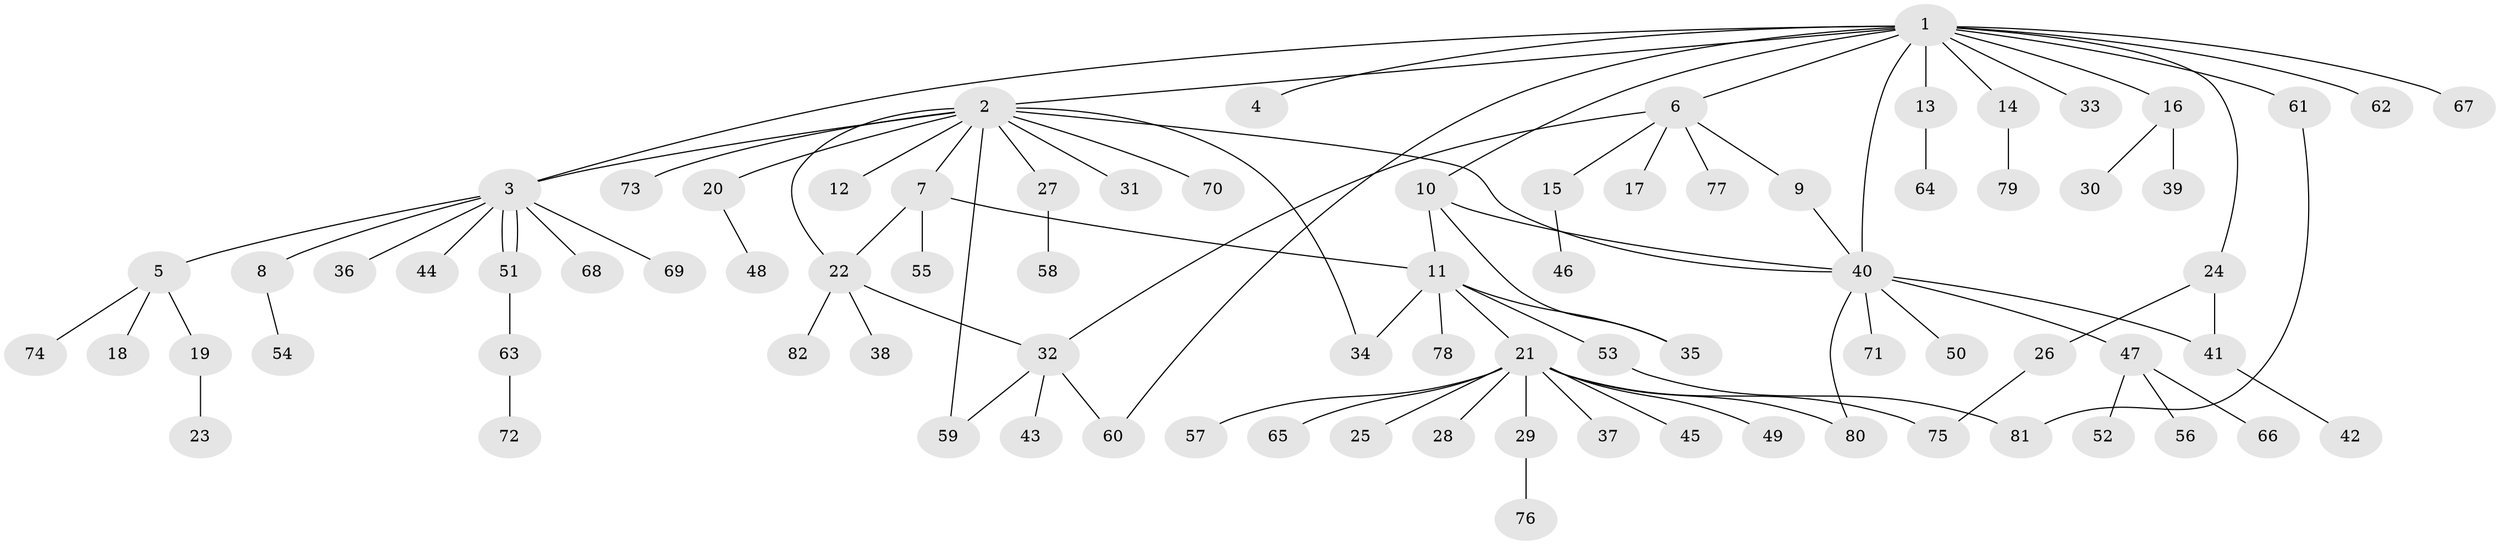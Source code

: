 // coarse degree distribution, {15: 0.015873015873015872, 12: 0.015873015873015872, 10: 0.031746031746031744, 1: 0.6507936507936508, 4: 0.031746031746031744, 6: 0.015873015873015872, 8: 0.015873015873015872, 2: 0.12698412698412698, 3: 0.06349206349206349, 11: 0.015873015873015872, 5: 0.015873015873015872}
// Generated by graph-tools (version 1.1) at 2025/41/03/06/25 10:41:50]
// undirected, 82 vertices, 97 edges
graph export_dot {
graph [start="1"]
  node [color=gray90,style=filled];
  1;
  2;
  3;
  4;
  5;
  6;
  7;
  8;
  9;
  10;
  11;
  12;
  13;
  14;
  15;
  16;
  17;
  18;
  19;
  20;
  21;
  22;
  23;
  24;
  25;
  26;
  27;
  28;
  29;
  30;
  31;
  32;
  33;
  34;
  35;
  36;
  37;
  38;
  39;
  40;
  41;
  42;
  43;
  44;
  45;
  46;
  47;
  48;
  49;
  50;
  51;
  52;
  53;
  54;
  55;
  56;
  57;
  58;
  59;
  60;
  61;
  62;
  63;
  64;
  65;
  66;
  67;
  68;
  69;
  70;
  71;
  72;
  73;
  74;
  75;
  76;
  77;
  78;
  79;
  80;
  81;
  82;
  1 -- 2;
  1 -- 3;
  1 -- 4;
  1 -- 6;
  1 -- 10;
  1 -- 13;
  1 -- 14;
  1 -- 16;
  1 -- 24;
  1 -- 33;
  1 -- 40;
  1 -- 60;
  1 -- 61;
  1 -- 62;
  1 -- 67;
  2 -- 3;
  2 -- 7;
  2 -- 12;
  2 -- 20;
  2 -- 22;
  2 -- 27;
  2 -- 31;
  2 -- 34;
  2 -- 40;
  2 -- 59;
  2 -- 70;
  2 -- 73;
  3 -- 5;
  3 -- 8;
  3 -- 36;
  3 -- 44;
  3 -- 51;
  3 -- 51;
  3 -- 68;
  3 -- 69;
  5 -- 18;
  5 -- 19;
  5 -- 74;
  6 -- 9;
  6 -- 15;
  6 -- 17;
  6 -- 32;
  6 -- 77;
  7 -- 11;
  7 -- 22;
  7 -- 55;
  8 -- 54;
  9 -- 40;
  10 -- 11;
  10 -- 35;
  10 -- 40;
  11 -- 21;
  11 -- 34;
  11 -- 35;
  11 -- 53;
  11 -- 78;
  13 -- 64;
  14 -- 79;
  15 -- 46;
  16 -- 30;
  16 -- 39;
  19 -- 23;
  20 -- 48;
  21 -- 25;
  21 -- 28;
  21 -- 29;
  21 -- 37;
  21 -- 45;
  21 -- 49;
  21 -- 57;
  21 -- 65;
  21 -- 75;
  21 -- 80;
  22 -- 32;
  22 -- 38;
  22 -- 82;
  24 -- 26;
  24 -- 41;
  26 -- 75;
  27 -- 58;
  29 -- 76;
  32 -- 43;
  32 -- 59;
  32 -- 60;
  40 -- 41;
  40 -- 47;
  40 -- 50;
  40 -- 71;
  40 -- 80;
  41 -- 42;
  47 -- 52;
  47 -- 56;
  47 -- 66;
  51 -- 63;
  53 -- 81;
  61 -- 81;
  63 -- 72;
}
